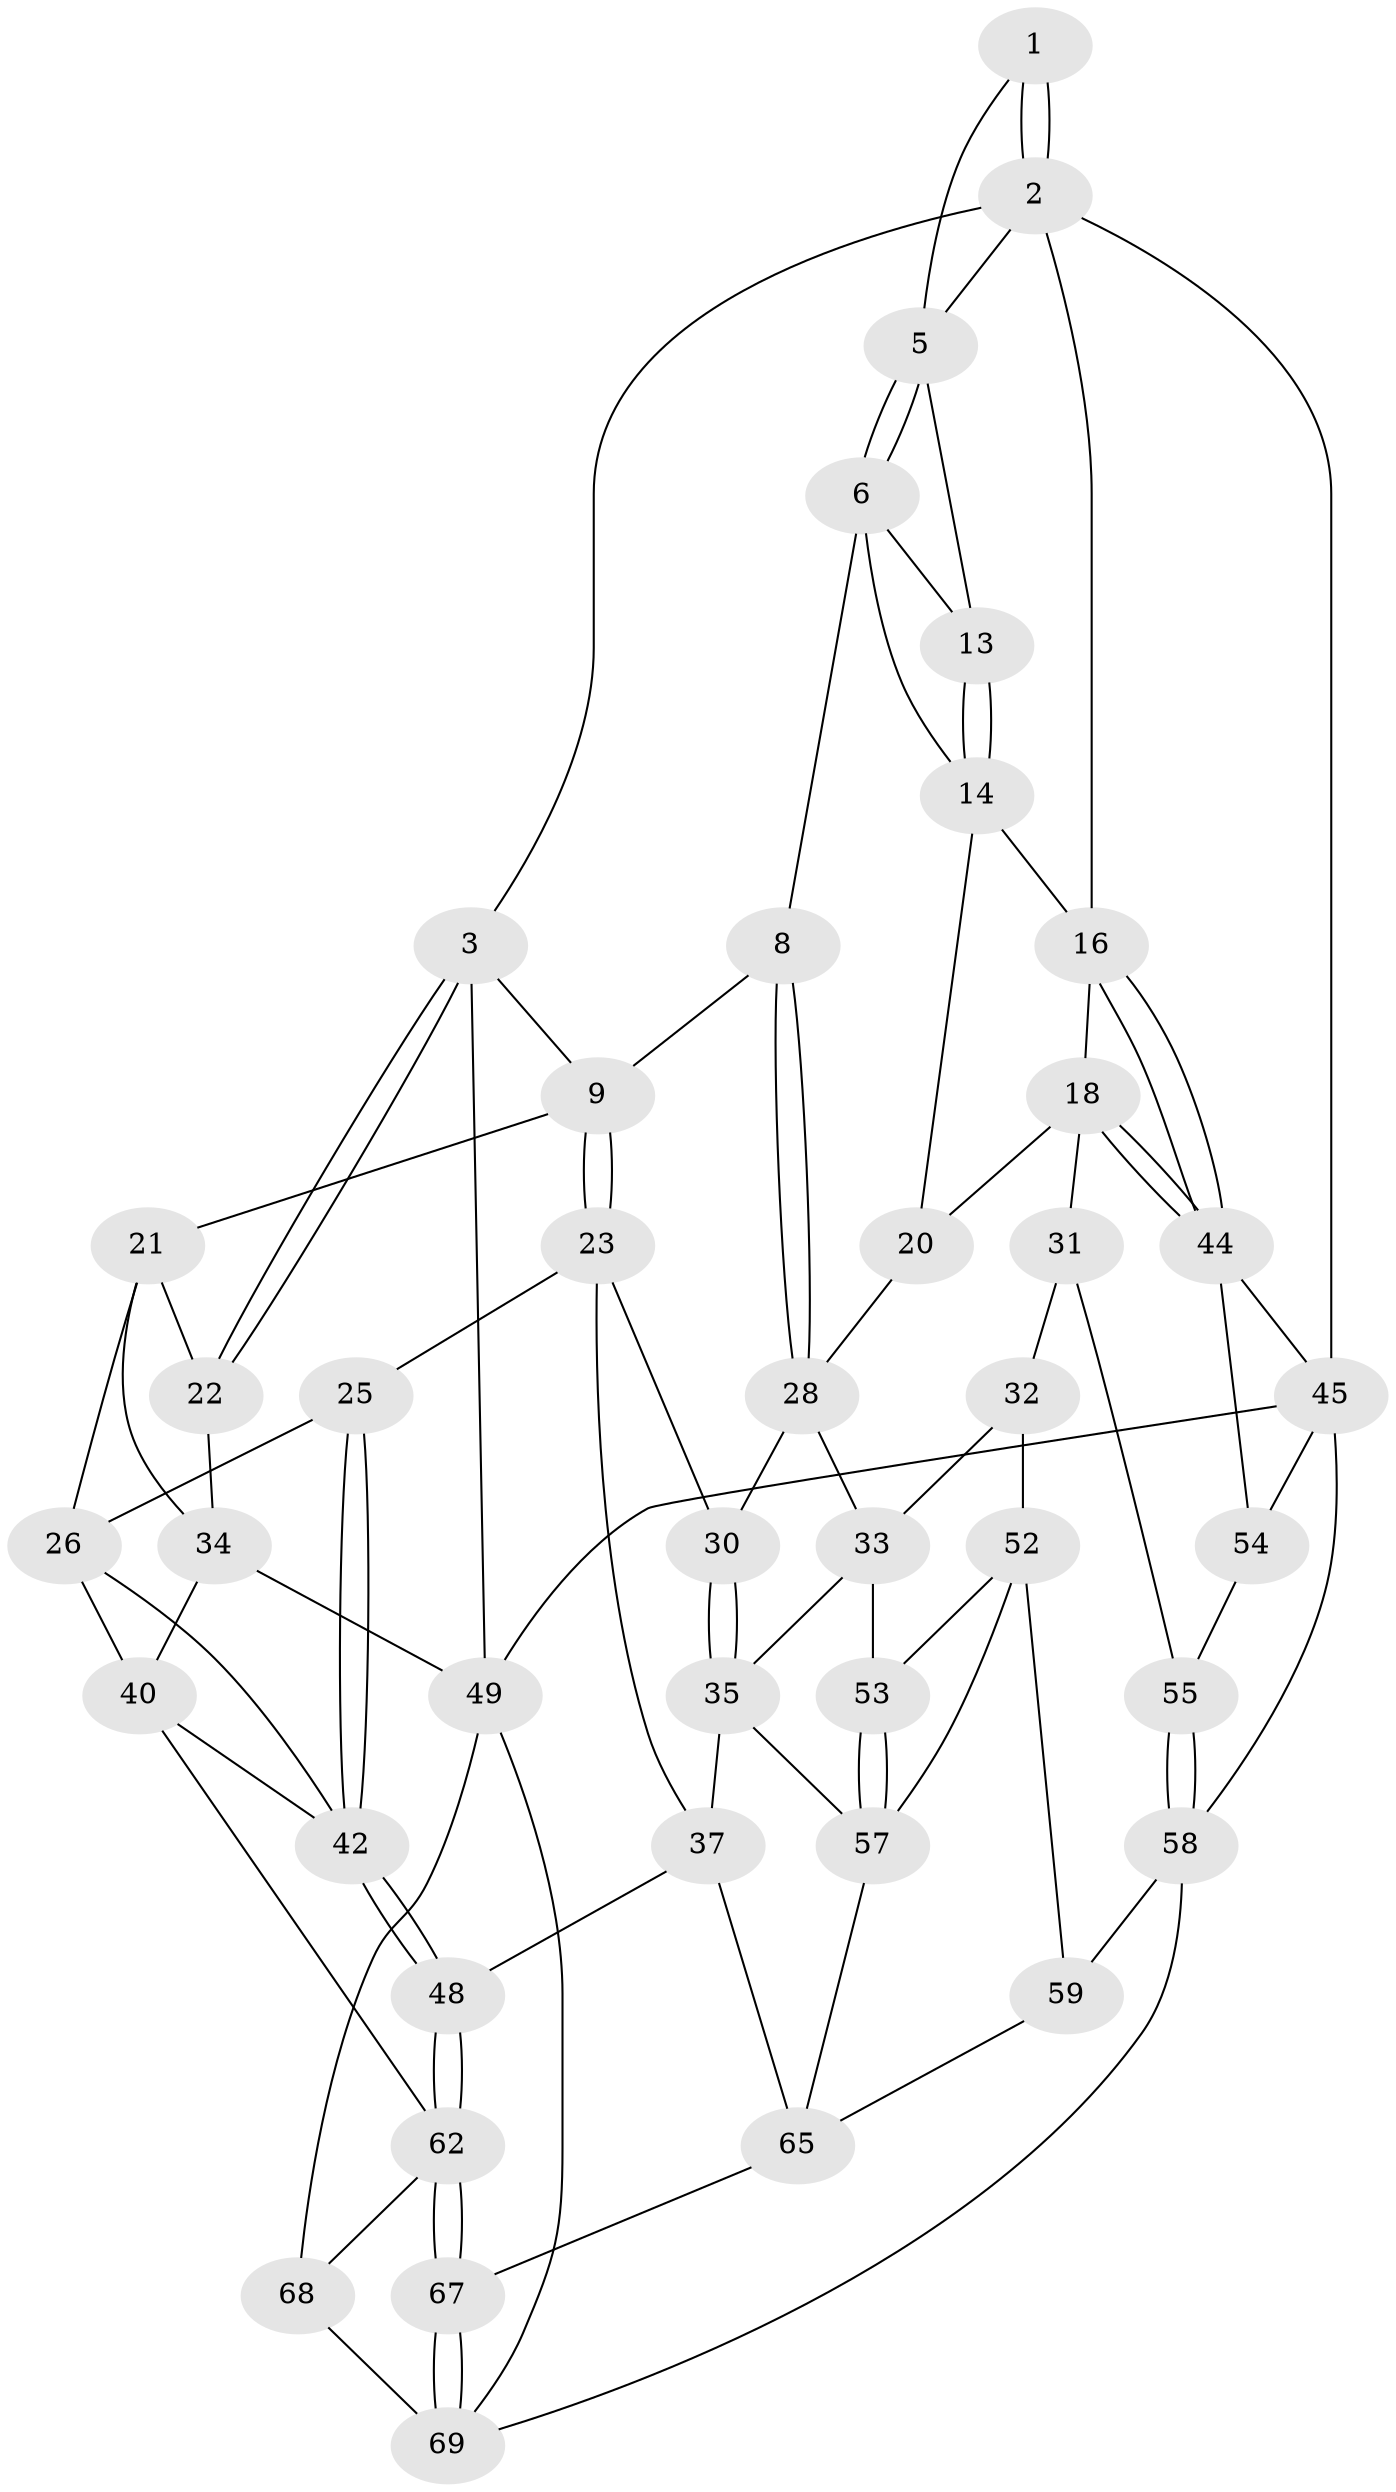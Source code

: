 // Generated by graph-tools (version 1.1) at 2025/24/03/03/25 07:24:40]
// undirected, 43 vertices, 95 edges
graph export_dot {
graph [start="1"]
  node [color=gray90,style=filled];
  1 [pos="+0.8167742683642869+0"];
  2 [pos="+1+0",super="+11"];
  3 [pos="+0+0",super="+4"];
  5 [pos="+0.7099425042670066+0.10251442853269443",super="+12"];
  6 [pos="+0.6687638206392473+0.19169966755424087",super="+7"];
  8 [pos="+0.5189574614501621+0.27243048157281047"];
  9 [pos="+0.4133548760303579+0.24575525827998063",super="+10"];
  13 [pos="+0.786452367244721+0.27550028655337744"];
  14 [pos="+0.8282329549730202+0.3102675128321066",super="+15"];
  16 [pos="+1+0.20860887156356997",super="+17"];
  18 [pos="+0.912175686225089+0.5419519216114917",super="+19"];
  20 [pos="+0.7917631486388947+0.4542873339751886"];
  21 [pos="+0.17272758340016062+0.25096213494253267",super="+27"];
  22 [pos="+0+0.00950645711030775"];
  23 [pos="+0.34375487614125627+0.4722588851733377",super="+24"];
  25 [pos="+0.16038424448001165+0.4976418845020569"];
  26 [pos="+0.13810626986693186+0.4826212768436379",super="+39"];
  28 [pos="+0.5590129086740214+0.4049334192590932",super="+29"];
  30 [pos="+0.4417395031629105+0.543207274777977"];
  31 [pos="+0.8066460336569852+0.5523121040737421",super="+56"];
  32 [pos="+0.6843351900856687+0.5638608998757669",super="+51"];
  33 [pos="+0.6089934558018462+0.5465485033215282",super="+38"];
  34 [pos="+0+0.37542835216597337",super="+41"];
  35 [pos="+0.43333686677664+0.579495172412404",super="+36"];
  37 [pos="+0.33256773497016784+0.6539371261567538",super="+47"];
  40 [pos="+0+0.6663684099491654",super="+61"];
  42 [pos="+0.2019670794684704+0.6795094515455231",super="+43"];
  44 [pos="+1+0.6125918612013238",super="+46"];
  45 [pos="+1+1",super="+71"];
  48 [pos="+0.28501996135372853+0.7090448882830428"];
  49 [pos="+0+0.8132418114055623",super="+50"];
  52 [pos="+0.6682917830194447+0.6861830026942825",super="+60"];
  53 [pos="+0.5596455080127689+0.6833277757994581"];
  54 [pos="+0.9678472450027322+0.7776212081595363"];
  55 [pos="+0.8167757447716639+0.8236561502835394"];
  57 [pos="+0.5578751886896411+0.6865117996469152",super="+64"];
  58 [pos="+0.8110703328894225+0.8311067154112435",super="+72"];
  59 [pos="+0.723593056902717+0.8273179890204079"];
  62 [pos="+0.27684415066043633+0.7662645449194748",super="+63"];
  65 [pos="+0.5059805910818869+0.7720627302043416",super="+66"];
  67 [pos="+0.3852356398789159+1"];
  68 [pos="+0.10072179288171457+0.9089745064254776"];
  69 [pos="+0.3811392462481307+1",super="+70"];
  1 -- 2;
  1 -- 2;
  1 -- 5;
  2 -- 3;
  2 -- 45;
  2 -- 16;
  2 -- 5;
  3 -- 22;
  3 -- 22;
  3 -- 9;
  3 -- 49;
  5 -- 6;
  5 -- 6;
  5 -- 13;
  6 -- 13;
  6 -- 8;
  6 -- 14;
  8 -- 9;
  8 -- 28;
  8 -- 28;
  9 -- 23;
  9 -- 23;
  9 -- 21;
  13 -- 14;
  13 -- 14;
  14 -- 20;
  14 -- 16;
  16 -- 44;
  16 -- 44;
  16 -- 18;
  18 -- 44;
  18 -- 44;
  18 -- 20;
  18 -- 31;
  20 -- 28;
  21 -- 22;
  21 -- 26;
  21 -- 34;
  22 -- 34;
  23 -- 30;
  23 -- 25;
  23 -- 37;
  25 -- 26;
  25 -- 42;
  25 -- 42;
  26 -- 40;
  26 -- 42;
  28 -- 33;
  28 -- 30;
  30 -- 35;
  30 -- 35;
  31 -- 32 [weight=2];
  31 -- 55;
  32 -- 33;
  32 -- 52;
  33 -- 35;
  33 -- 53;
  34 -- 40;
  34 -- 49;
  35 -- 57;
  35 -- 37;
  37 -- 48;
  37 -- 65;
  40 -- 42;
  40 -- 62;
  42 -- 48;
  42 -- 48;
  44 -- 45;
  44 -- 54;
  45 -- 49;
  45 -- 58;
  45 -- 54;
  48 -- 62;
  48 -- 62;
  49 -- 68;
  49 -- 69;
  52 -- 53;
  52 -- 59;
  52 -- 57;
  53 -- 57;
  53 -- 57;
  54 -- 55;
  55 -- 58;
  55 -- 58;
  57 -- 65;
  58 -- 59;
  58 -- 69;
  59 -- 65;
  62 -- 67;
  62 -- 67;
  62 -- 68;
  65 -- 67;
  67 -- 69;
  67 -- 69;
  68 -- 69;
}
